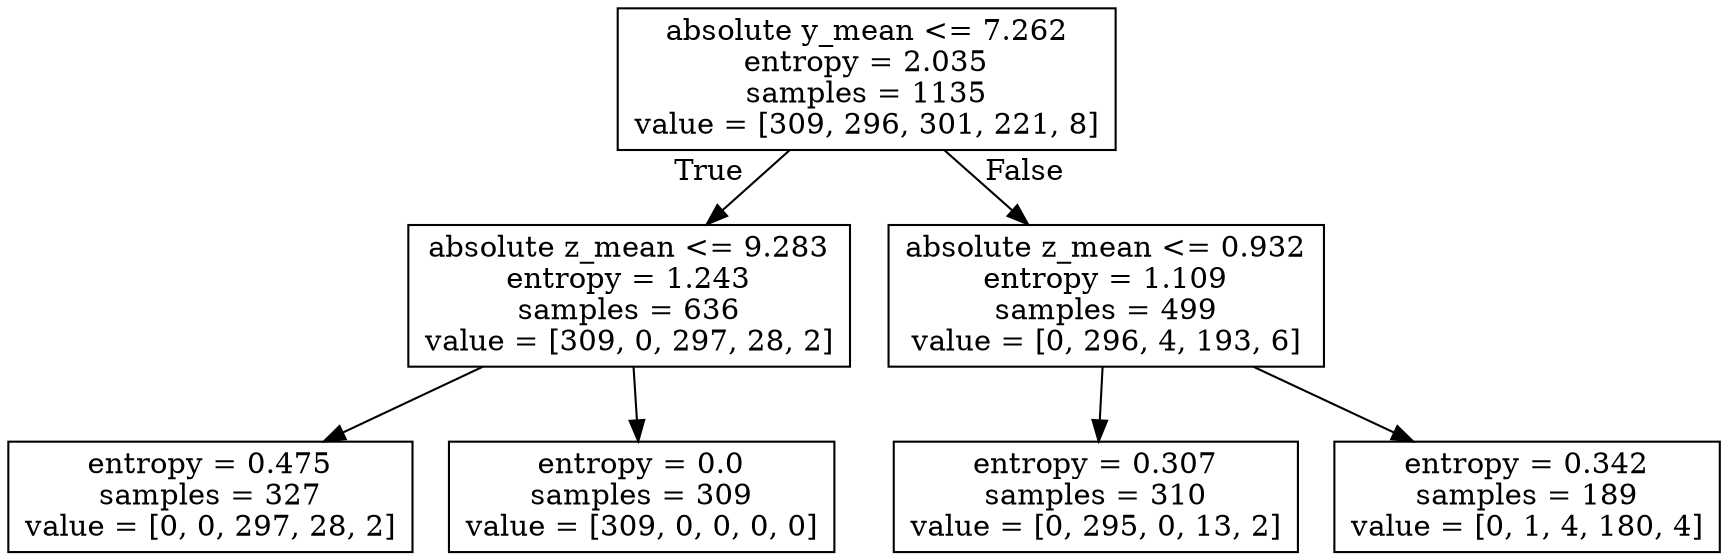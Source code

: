 digraph Tree {
node [shape=box] ;
0 [label="absolute y_mean <= 7.262\nentropy = 2.035\nsamples = 1135\nvalue = [309, 296, 301, 221, 8]"] ;
1 [label="absolute z_mean <= 9.283\nentropy = 1.243\nsamples = 636\nvalue = [309, 0, 297, 28, 2]"] ;
0 -> 1 [labeldistance=2.5, labelangle=45, headlabel="True"] ;
2 [label="entropy = 0.475\nsamples = 327\nvalue = [0, 0, 297, 28, 2]"] ;
1 -> 2 ;
3 [label="entropy = 0.0\nsamples = 309\nvalue = [309, 0, 0, 0, 0]"] ;
1 -> 3 ;
4 [label="absolute z_mean <= 0.932\nentropy = 1.109\nsamples = 499\nvalue = [0, 296, 4, 193, 6]"] ;
0 -> 4 [labeldistance=2.5, labelangle=-45, headlabel="False"] ;
5 [label="entropy = 0.307\nsamples = 310\nvalue = [0, 295, 0, 13, 2]"] ;
4 -> 5 ;
6 [label="entropy = 0.342\nsamples = 189\nvalue = [0, 1, 4, 180, 4]"] ;
4 -> 6 ;
}